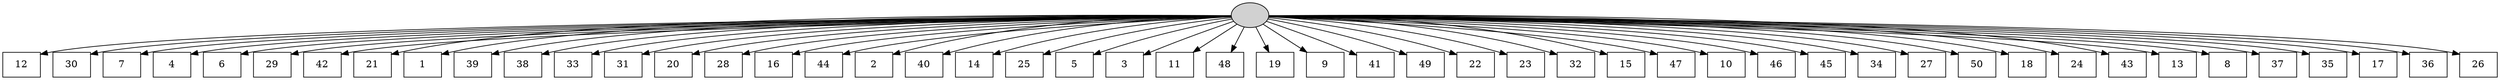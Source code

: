 digraph G {
0[style=filled, fillcolor=grey82, label=""];
1[shape=box,style=filled, fillcolor=white,label="12\n"];
2[shape=box,style=filled, fillcolor=white,label="30\n"];
3[shape=box,style=filled, fillcolor=white,label="7\n"];
4[shape=box,style=filled, fillcolor=white,label="4\n"];
5[shape=box,style=filled, fillcolor=white,label="6\n"];
6[shape=box,style=filled, fillcolor=white,label="29\n"];
7[shape=box,style=filled, fillcolor=white,label="42\n"];
8[shape=box,style=filled, fillcolor=white,label="21\n"];
9[shape=box,style=filled, fillcolor=white,label="1\n"];
10[shape=box,style=filled, fillcolor=white,label="39\n"];
11[shape=box,style=filled, fillcolor=white,label="38\n"];
12[shape=box,style=filled, fillcolor=white,label="33\n"];
13[shape=box,style=filled, fillcolor=white,label="31\n"];
14[shape=box,style=filled, fillcolor=white,label="20\n"];
15[shape=box,style=filled, fillcolor=white,label="28\n"];
16[shape=box,style=filled, fillcolor=white,label="16\n"];
17[shape=box,style=filled, fillcolor=white,label="44\n"];
18[shape=box,style=filled, fillcolor=white,label="2\n"];
19[shape=box,style=filled, fillcolor=white,label="40\n"];
20[shape=box,style=filled, fillcolor=white,label="14\n"];
21[shape=box,style=filled, fillcolor=white,label="25\n"];
22[shape=box,style=filled, fillcolor=white,label="5\n"];
23[shape=box,style=filled, fillcolor=white,label="3\n"];
24[shape=box,style=filled, fillcolor=white,label="11\n"];
25[shape=box,style=filled, fillcolor=white,label="48\n"];
26[shape=box,style=filled, fillcolor=white,label="19\n"];
27[shape=box,style=filled, fillcolor=white,label="9\n"];
28[shape=box,style=filled, fillcolor=white,label="41\n"];
29[shape=box,style=filled, fillcolor=white,label="49\n"];
30[shape=box,style=filled, fillcolor=white,label="22\n"];
31[shape=box,style=filled, fillcolor=white,label="23\n"];
32[shape=box,style=filled, fillcolor=white,label="32\n"];
33[shape=box,style=filled, fillcolor=white,label="15\n"];
34[shape=box,style=filled, fillcolor=white,label="47\n"];
35[shape=box,style=filled, fillcolor=white,label="10\n"];
36[shape=box,style=filled, fillcolor=white,label="46\n"];
37[shape=box,style=filled, fillcolor=white,label="45\n"];
38[shape=box,style=filled, fillcolor=white,label="34\n"];
39[shape=box,style=filled, fillcolor=white,label="27\n"];
40[shape=box,style=filled, fillcolor=white,label="50\n"];
41[shape=box,style=filled, fillcolor=white,label="18\n"];
42[shape=box,style=filled, fillcolor=white,label="24\n"];
43[shape=box,style=filled, fillcolor=white,label="43\n"];
44[shape=box,style=filled, fillcolor=white,label="13\n"];
45[shape=box,style=filled, fillcolor=white,label="8\n"];
46[shape=box,style=filled, fillcolor=white,label="37\n"];
47[shape=box,style=filled, fillcolor=white,label="35\n"];
48[shape=box,style=filled, fillcolor=white,label="17\n"];
49[shape=box,style=filled, fillcolor=white,label="36\n"];
50[shape=box,style=filled, fillcolor=white,label="26\n"];
0->1 ;
0->2 ;
0->3 ;
0->4 ;
0->5 ;
0->6 ;
0->7 ;
0->8 ;
0->9 ;
0->10 ;
0->11 ;
0->12 ;
0->13 ;
0->14 ;
0->15 ;
0->16 ;
0->17 ;
0->18 ;
0->19 ;
0->20 ;
0->21 ;
0->22 ;
0->23 ;
0->24 ;
0->25 ;
0->26 ;
0->27 ;
0->28 ;
0->29 ;
0->30 ;
0->31 ;
0->32 ;
0->33 ;
0->34 ;
0->35 ;
0->36 ;
0->37 ;
0->38 ;
0->39 ;
0->40 ;
0->41 ;
0->42 ;
0->43 ;
0->44 ;
0->45 ;
0->46 ;
0->47 ;
0->48 ;
0->49 ;
0->50 ;
}
